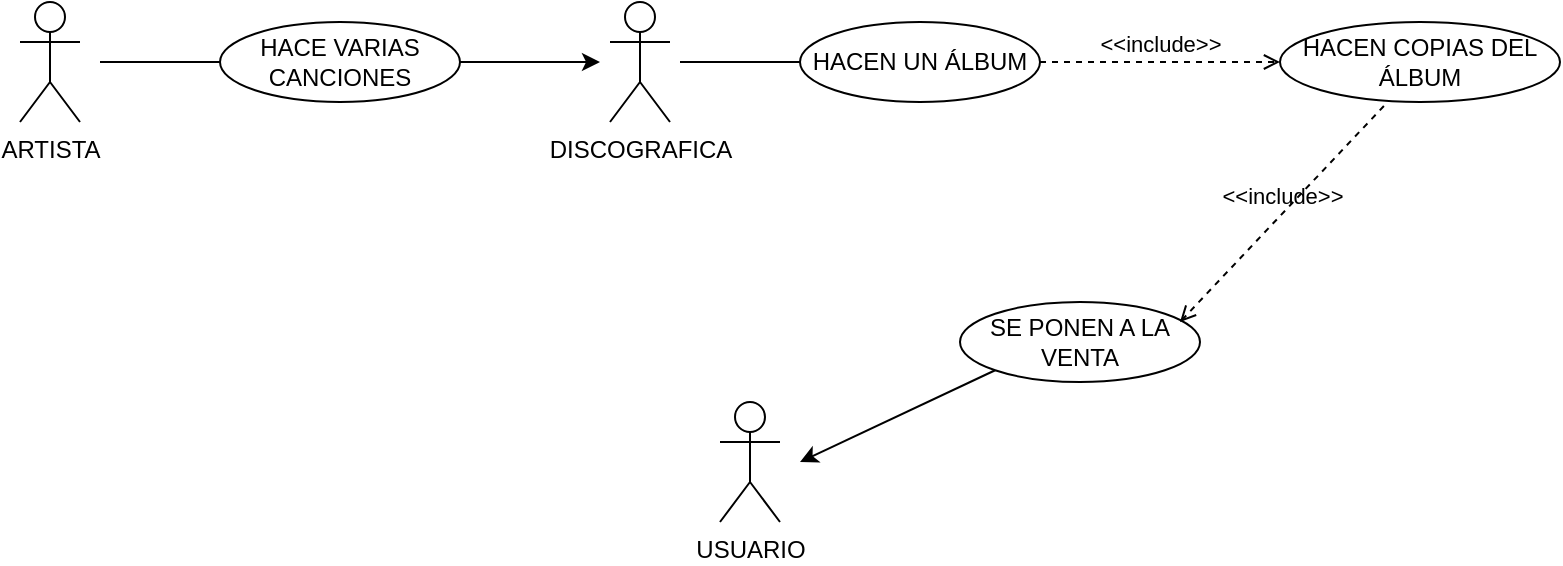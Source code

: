 <mxfile version="13.9.9" type="device"><diagram id="lmObgX0GblEciisBOO8D" name="Página-1"><mxGraphModel dx="1662" dy="822" grid="1" gridSize="10" guides="1" tooltips="1" connect="1" arrows="1" fold="1" page="1" pageScale="1" pageWidth="827" pageHeight="1169" math="0" shadow="0"><root><mxCell id="0"/><mxCell id="1" parent="0"/><mxCell id="NFvZ5q6o2N0S-gkSyX24-2" value="ARTISTA" style="shape=umlActor;verticalLabelPosition=bottom;verticalAlign=top;html=1;" vertex="1" parent="1"><mxGeometry x="70" y="90" width="30" height="60" as="geometry"/></mxCell><mxCell id="NFvZ5q6o2N0S-gkSyX24-16" value="USUARIO" style="shape=umlActor;verticalLabelPosition=bottom;verticalAlign=top;html=1;" vertex="1" parent="1"><mxGeometry x="420" y="290" width="30" height="60" as="geometry"/></mxCell><mxCell id="NFvZ5q6o2N0S-gkSyX24-17" value="DISCOGRAFICA" style="shape=umlActor;verticalLabelPosition=bottom;verticalAlign=top;html=1;" vertex="1" parent="1"><mxGeometry x="365" y="90" width="30" height="60" as="geometry"/></mxCell><mxCell id="NFvZ5q6o2N0S-gkSyX24-30" value="SE PONEN A LA VENTA" style="ellipse;whiteSpace=wrap;html=1;" vertex="1" parent="1"><mxGeometry x="540" y="240" width="120" height="40" as="geometry"/></mxCell><mxCell id="NFvZ5q6o2N0S-gkSyX24-32" value="HACEN COPIAS DEL ÁLBUM" style="ellipse;whiteSpace=wrap;html=1;" vertex="1" parent="1"><mxGeometry x="700" y="100" width="140" height="40" as="geometry"/></mxCell><mxCell id="NFvZ5q6o2N0S-gkSyX24-33" value="HACEN UN ÁLBUM" style="ellipse;whiteSpace=wrap;html=1;" vertex="1" parent="1"><mxGeometry x="460" y="100" width="120" height="40" as="geometry"/></mxCell><mxCell id="NFvZ5q6o2N0S-gkSyX24-34" value="HACE VARIAS CANCIONES" style="ellipse;whiteSpace=wrap;html=1;" vertex="1" parent="1"><mxGeometry x="170" y="100" width="120" height="40" as="geometry"/></mxCell><mxCell id="NFvZ5q6o2N0S-gkSyX24-35" value="" style="endArrow=none;html=1;entryX=0;entryY=0.5;entryDx=0;entryDy=0;" edge="1" parent="1" target="NFvZ5q6o2N0S-gkSyX24-34"><mxGeometry width="50" height="50" relative="1" as="geometry"><mxPoint x="110" y="120" as="sourcePoint"/><mxPoint x="190" y="220" as="targetPoint"/></mxGeometry></mxCell><mxCell id="NFvZ5q6o2N0S-gkSyX24-40" value="" style="endArrow=classic;html=1;exitX=1;exitY=0.5;exitDx=0;exitDy=0;" edge="1" parent="1" source="NFvZ5q6o2N0S-gkSyX24-34"><mxGeometry width="50" height="50" relative="1" as="geometry"><mxPoint x="300" y="150" as="sourcePoint"/><mxPoint x="360" y="120" as="targetPoint"/></mxGeometry></mxCell><mxCell id="NFvZ5q6o2N0S-gkSyX24-41" value="" style="endArrow=none;html=1;entryX=0;entryY=0.5;entryDx=0;entryDy=0;" edge="1" parent="1" target="NFvZ5q6o2N0S-gkSyX24-33"><mxGeometry width="50" height="50" relative="1" as="geometry"><mxPoint x="400" y="120" as="sourcePoint"/><mxPoint x="460" y="120" as="targetPoint"/></mxGeometry></mxCell><mxCell id="NFvZ5q6o2N0S-gkSyX24-42" value="&amp;lt;&amp;lt;include&amp;gt;&amp;gt;" style="edgeStyle=none;html=1;endArrow=open;verticalAlign=bottom;dashed=1;labelBackgroundColor=none;" edge="1" parent="1" source="NFvZ5q6o2N0S-gkSyX24-33"><mxGeometry width="160" relative="1" as="geometry"><mxPoint x="580" y="120" as="sourcePoint"/><mxPoint x="700" y="120" as="targetPoint"/></mxGeometry></mxCell><mxCell id="NFvZ5q6o2N0S-gkSyX24-46" value="&amp;lt;&amp;lt;include&amp;gt;&amp;gt;" style="edgeStyle=none;html=1;endArrow=open;verticalAlign=bottom;dashed=1;labelBackgroundColor=none;exitX=0.371;exitY=1.05;exitDx=0;exitDy=0;exitPerimeter=0;" edge="1" parent="1" source="NFvZ5q6o2N0S-gkSyX24-32"><mxGeometry width="160" relative="1" as="geometry"><mxPoint x="640" y="220" as="sourcePoint"/><mxPoint x="650" y="250" as="targetPoint"/></mxGeometry></mxCell><mxCell id="NFvZ5q6o2N0S-gkSyX24-48" value="" style="endArrow=classic;html=1;exitX=0;exitY=1;exitDx=0;exitDy=0;" edge="1" parent="1" source="NFvZ5q6o2N0S-gkSyX24-30"><mxGeometry width="50" height="50" relative="1" as="geometry"><mxPoint x="470" y="430" as="sourcePoint"/><mxPoint x="460" y="320" as="targetPoint"/></mxGeometry></mxCell></root></mxGraphModel></diagram></mxfile>